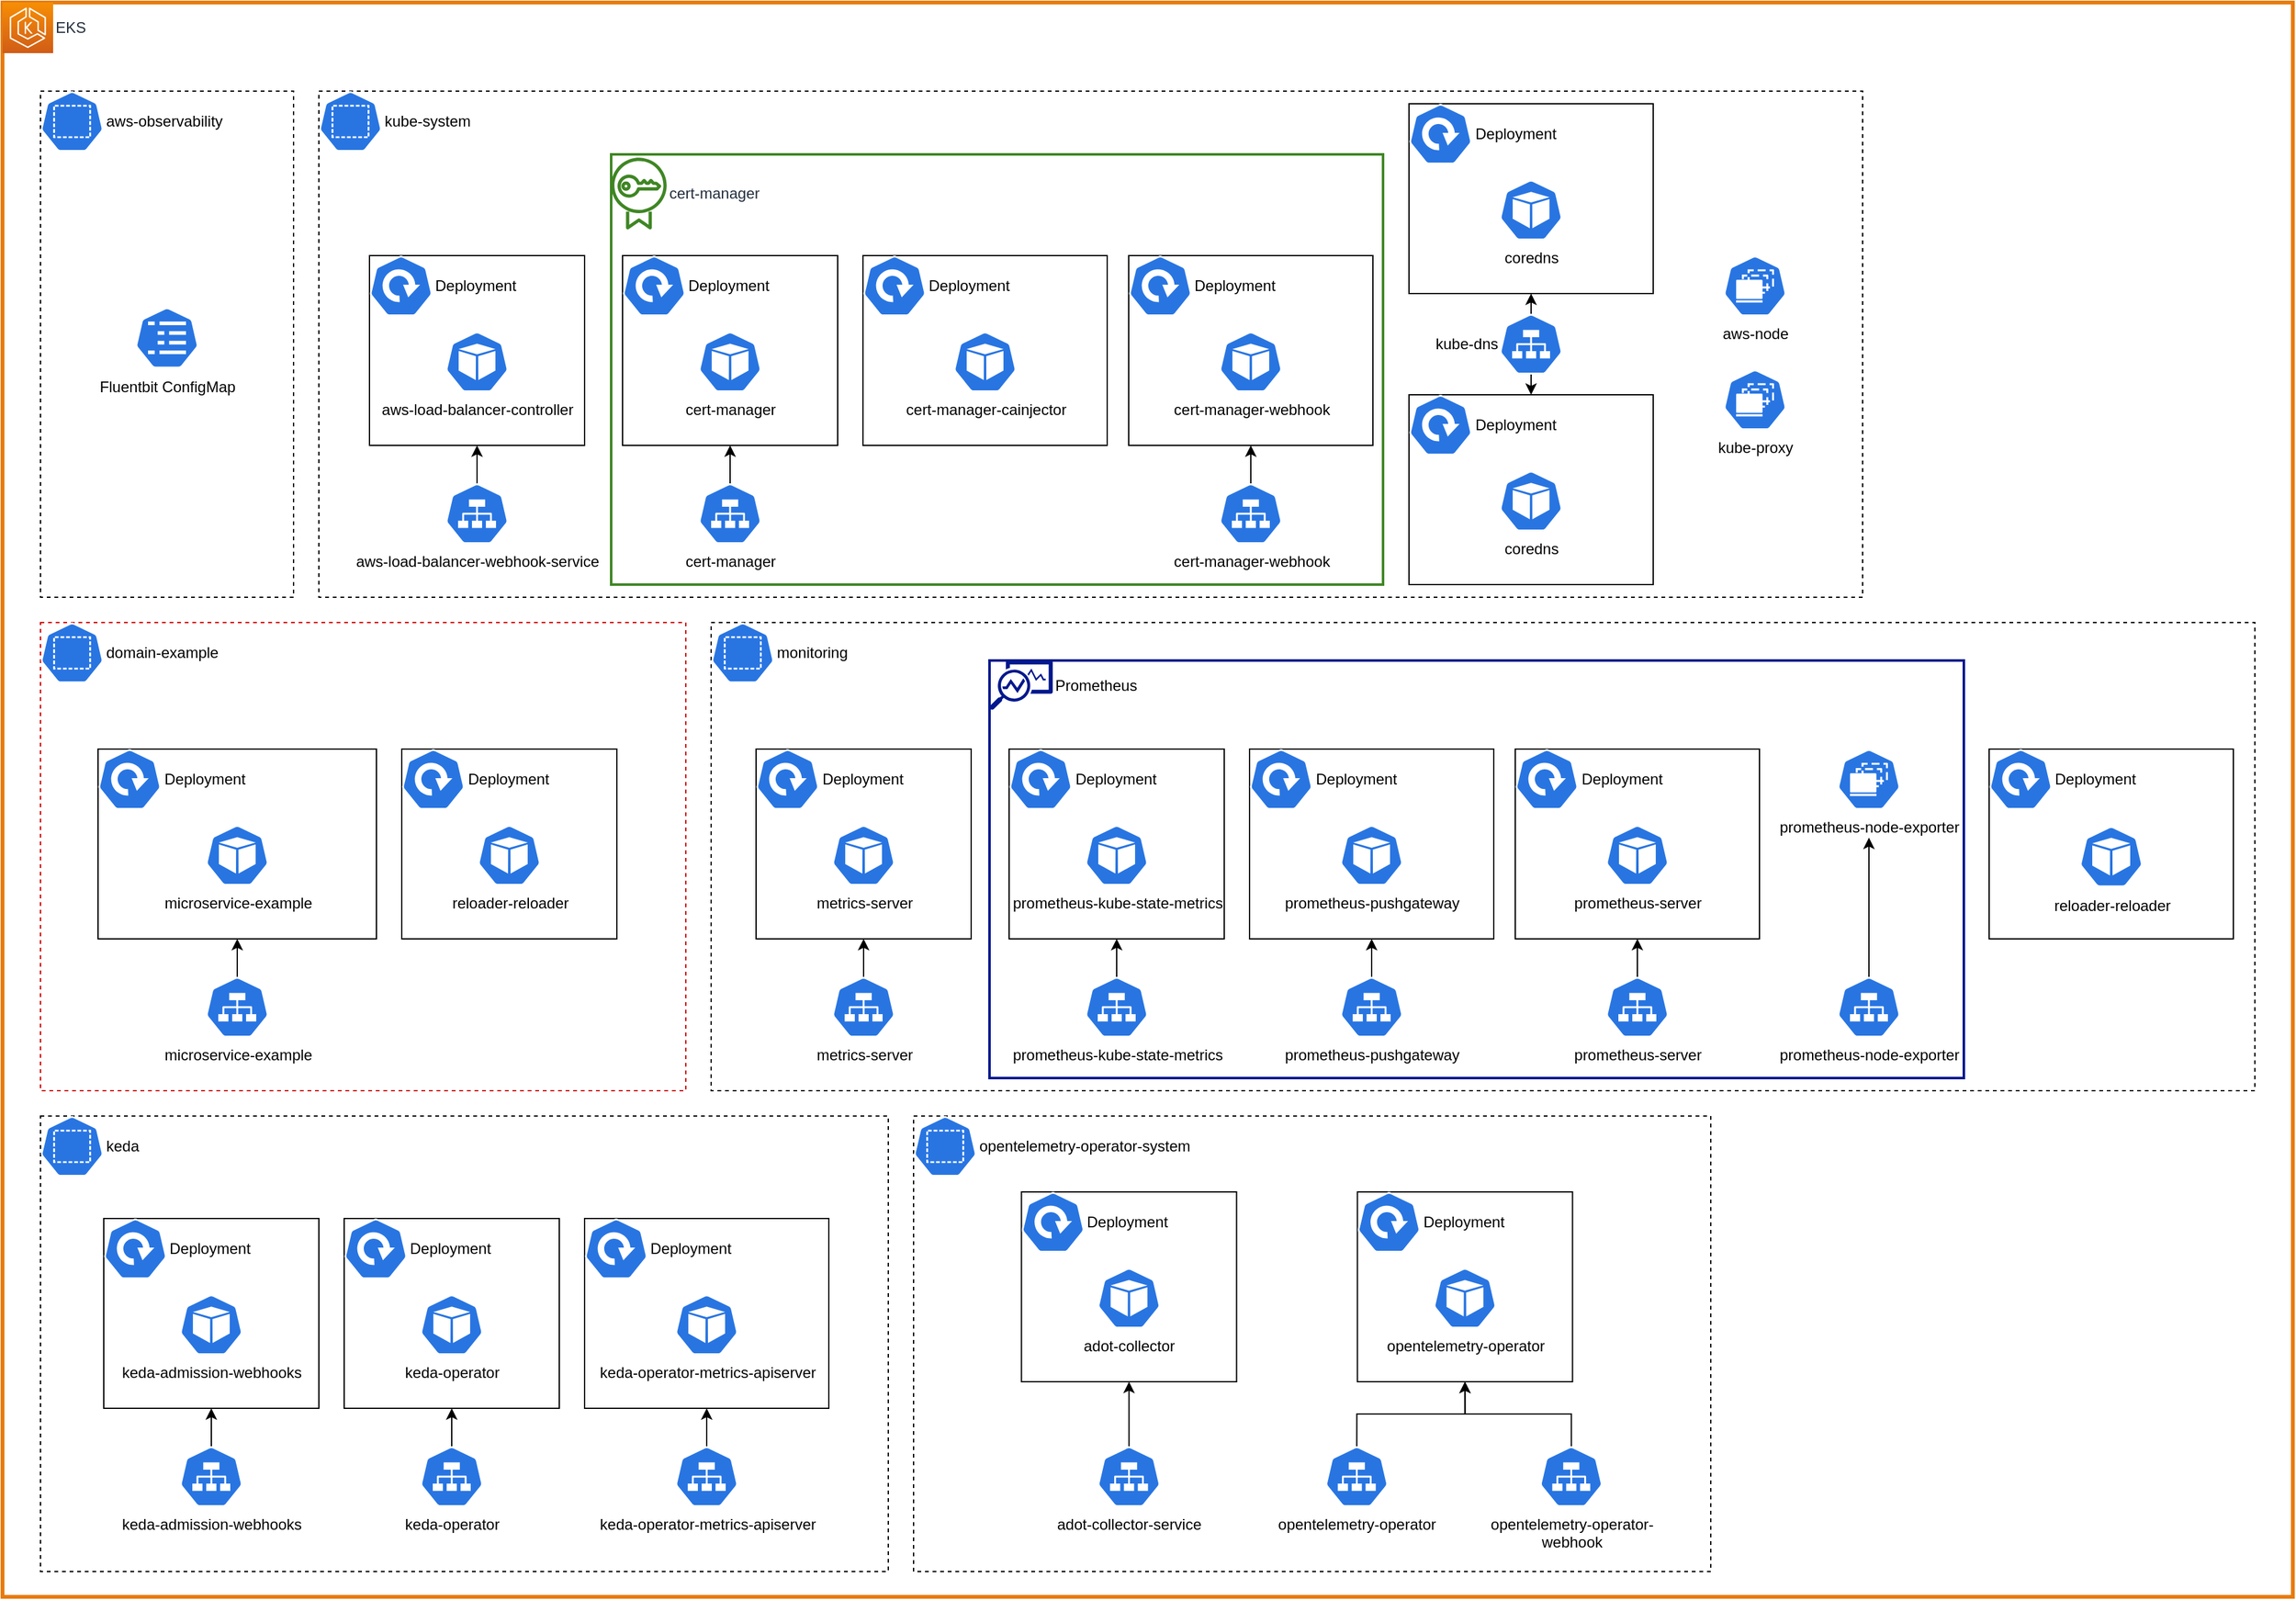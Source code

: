 <mxfile version="21.5.1" type="google">
  <diagram id="XGLcSZz51nXG_pDtGuH0" name="Pagina-1">
    <mxGraphModel dx="2074" dy="2285" grid="1" gridSize="10" guides="1" tooltips="1" connect="1" arrows="1" fold="1" page="1" pageScale="1" pageWidth="827" pageHeight="1169" math="0" shadow="0">
      <root>
        <mxCell id="0" />
        <mxCell id="1" parent="0" />
        <mxCell id="ZF2tq0bWUxnyKEy-Sbig-2" value="" style="rounded=0;whiteSpace=wrap;html=1;strokeColor=#e87b0b;strokeWidth=3;" parent="1" vertex="1">
          <mxGeometry x="80" y="-20" width="1810" height="1260" as="geometry" />
        </mxCell>
        <mxCell id="ZF2tq0bWUxnyKEy-Sbig-3" value="EKS" style="sketch=0;points=[[0,0,0],[0.25,0,0],[0.5,0,0],[0.75,0,0],[1,0,0],[0,1,0],[0.25,1,0],[0.5,1,0],[0.75,1,0],[1,1,0],[0,0.25,0],[0,0.5,0],[0,0.75,0],[1,0.25,0],[1,0.5,0],[1,0.75,0]];outlineConnect=0;fontColor=#232F3E;gradientColor=#F78E04;gradientDirection=north;fillColor=#D05C17;strokeColor=#ffffff;dashed=0;verticalLabelPosition=middle;verticalAlign=middle;align=left;html=1;fontSize=12;fontStyle=0;aspect=fixed;shape=mxgraph.aws4.resourceIcon;resIcon=mxgraph.aws4.eks;labelPosition=right;" parent="1" vertex="1">
          <mxGeometry x="80" y="-20" width="40" height="40" as="geometry" />
        </mxCell>
        <mxCell id="ZF2tq0bWUxnyKEy-Sbig-7" value="" style="rounded=0;whiteSpace=wrap;html=1;dashed=1;" parent="1" vertex="1">
          <mxGeometry x="110" y="50" width="200" height="400" as="geometry" />
        </mxCell>
        <mxCell id="ZF2tq0bWUxnyKEy-Sbig-6" value="aws-observability" style="sketch=0;html=1;dashed=0;whitespace=wrap;fillColor=#2875E2;strokeColor=#ffffff;points=[[0.005,0.63,0],[0.1,0.2,0],[0.9,0.2,0],[0.5,0,0],[0.995,0.63,0],[0.72,0.99,0],[0.5,1,0],[0.28,0.99,0]];verticalLabelPosition=middle;align=left;verticalAlign=middle;shape=mxgraph.kubernetes.icon;prIcon=ns;labelPosition=right;" parent="1" vertex="1">
          <mxGeometry x="110" y="50" width="50" height="48" as="geometry" />
        </mxCell>
        <mxCell id="ZF2tq0bWUxnyKEy-Sbig-8" value="Fluentbit ConfigMap" style="sketch=0;html=1;dashed=0;whitespace=wrap;fillColor=#2875E2;strokeColor=#ffffff;points=[[0.005,0.63,0],[0.1,0.2,0],[0.9,0.2,0],[0.5,0,0],[0.995,0.63,0],[0.72,0.99,0],[0.5,1,0],[0.28,0.99,0]];verticalLabelPosition=bottom;align=center;verticalAlign=top;shape=mxgraph.kubernetes.icon;prIcon=cm" parent="1" vertex="1">
          <mxGeometry x="185" y="220" width="50" height="50" as="geometry" />
        </mxCell>
        <mxCell id="ZF2tq0bWUxnyKEy-Sbig-9" value="" style="rounded=0;whiteSpace=wrap;html=1;dashed=1;strokeColor=#CC0000;" parent="1" vertex="1">
          <mxGeometry x="110" y="470" width="510" height="370" as="geometry" />
        </mxCell>
        <mxCell id="ZF2tq0bWUxnyKEy-Sbig-10" value="domain-example" style="sketch=0;html=1;dashed=0;whitespace=wrap;fillColor=#2875E2;strokeColor=#ffffff;points=[[0.005,0.63,0],[0.1,0.2,0],[0.9,0.2,0],[0.5,0,0],[0.995,0.63,0],[0.72,0.99,0],[0.5,1,0],[0.28,0.99,0]];verticalLabelPosition=middle;align=left;verticalAlign=middle;shape=mxgraph.kubernetes.icon;prIcon=ns;labelPosition=right;" parent="1" vertex="1">
          <mxGeometry x="110" y="470" width="50" height="48" as="geometry" />
        </mxCell>
        <mxCell id="ZF2tq0bWUxnyKEy-Sbig-12" value="" style="rounded=0;whiteSpace=wrap;html=1;" parent="1" vertex="1">
          <mxGeometry x="155.5" y="570" width="220" height="150" as="geometry" />
        </mxCell>
        <mxCell id="ZF2tq0bWUxnyKEy-Sbig-11" value="Deployment" style="sketch=0;html=1;dashed=0;whitespace=wrap;fillColor=#2875E2;strokeColor=#ffffff;points=[[0.005,0.63,0],[0.1,0.2,0],[0.9,0.2,0],[0.5,0,0],[0.995,0.63,0],[0.72,0.99,0],[0.5,1,0],[0.28,0.99,0]];verticalLabelPosition=middle;align=left;verticalAlign=middle;shape=mxgraph.kubernetes.icon;prIcon=deploy;labelPosition=right;" parent="1" vertex="1">
          <mxGeometry x="155.5" y="570" width="50" height="48" as="geometry" />
        </mxCell>
        <mxCell id="ZF2tq0bWUxnyKEy-Sbig-20" value="&lt;div style=&quot;text-align: left;&quot;&gt;&lt;span style=&quot;background-color: initial;&quot;&gt;microservice-example&lt;/span&gt;&lt;/div&gt;" style="sketch=0;html=1;dashed=0;whitespace=wrap;fillColor=#2875E2;strokeColor=#ffffff;points=[[0.005,0.63,0],[0.1,0.2,0],[0.9,0.2,0],[0.5,0,0],[0.995,0.63,0],[0.72,0.99,0],[0.5,1,0],[0.28,0.99,0]];verticalLabelPosition=bottom;align=center;verticalAlign=top;shape=mxgraph.kubernetes.icon;prIcon=pod" parent="1" vertex="1">
          <mxGeometry x="240.5" y="630" width="50" height="48" as="geometry" />
        </mxCell>
        <mxCell id="ZF2tq0bWUxnyKEy-Sbig-37" style="edgeStyle=orthogonalEdgeStyle;rounded=0;orthogonalLoop=1;jettySize=auto;html=1;exitX=0.5;exitY=0;exitDx=0;exitDy=0;exitPerimeter=0;entryX=0.5;entryY=1;entryDx=0;entryDy=0;" parent="1" source="ZF2tq0bWUxnyKEy-Sbig-36" target="ZF2tq0bWUxnyKEy-Sbig-12" edge="1">
          <mxGeometry relative="1" as="geometry" />
        </mxCell>
        <mxCell id="ZF2tq0bWUxnyKEy-Sbig-36" value="microservice-example" style="sketch=0;html=1;dashed=0;whitespace=wrap;fillColor=#2875E2;strokeColor=#ffffff;points=[[0.005,0.63,0],[0.1,0.2,0],[0.9,0.2,0],[0.5,0,0],[0.995,0.63,0],[0.72,0.99,0],[0.5,1,0],[0.28,0.99,0]];verticalLabelPosition=bottom;align=center;verticalAlign=top;shape=mxgraph.kubernetes.icon;prIcon=svc" parent="1" vertex="1">
          <mxGeometry x="240.5" y="750" width="50" height="48" as="geometry" />
        </mxCell>
        <mxCell id="ZF2tq0bWUxnyKEy-Sbig-39" style="edgeStyle=orthogonalEdgeStyle;rounded=0;orthogonalLoop=1;jettySize=auto;html=1;exitX=0.5;exitY=0;exitDx=0;exitDy=0;exitPerimeter=0;entryX=0.5;entryY=1;entryDx=0;entryDy=0;" parent="1" edge="1">
          <mxGeometry relative="1" as="geometry">
            <mxPoint x="630" y="660" as="targetPoint" />
          </mxGeometry>
        </mxCell>
        <mxCell id="ZF2tq0bWUxnyKEy-Sbig-66" value="" style="rounded=0;whiteSpace=wrap;html=1;" parent="1" vertex="1">
          <mxGeometry x="395.5" y="570" width="170" height="150" as="geometry" />
        </mxCell>
        <mxCell id="ZF2tq0bWUxnyKEy-Sbig-67" value="Deployment" style="sketch=0;html=1;dashed=0;whitespace=wrap;fillColor=#2875E2;strokeColor=#ffffff;points=[[0.005,0.63,0],[0.1,0.2,0],[0.9,0.2,0],[0.5,0,0],[0.995,0.63,0],[0.72,0.99,0],[0.5,1,0],[0.28,0.99,0]];verticalLabelPosition=middle;align=left;verticalAlign=middle;shape=mxgraph.kubernetes.icon;prIcon=deploy;labelPosition=right;" parent="1" vertex="1">
          <mxGeometry x="395.5" y="570" width="50" height="48" as="geometry" />
        </mxCell>
        <mxCell id="ZF2tq0bWUxnyKEy-Sbig-68" value="&lt;div style=&quot;text-align: left;&quot;&gt;&lt;span style=&quot;background-color: initial;&quot;&gt;reloader-reloader&lt;/span&gt;&lt;/div&gt;" style="sketch=0;html=1;dashed=0;whitespace=wrap;fillColor=#2875E2;strokeColor=#ffffff;points=[[0.005,0.63,0],[0.1,0.2,0],[0.9,0.2,0],[0.5,0,0],[0.995,0.63,0],[0.72,0.99,0],[0.5,1,0],[0.28,0.99,0]];verticalLabelPosition=bottom;align=center;verticalAlign=top;shape=mxgraph.kubernetes.icon;prIcon=pod" parent="1" vertex="1">
          <mxGeometry x="455.5" y="630" width="50" height="48" as="geometry" />
        </mxCell>
        <mxCell id="ZF2tq0bWUxnyKEy-Sbig-72" value="" style="rounded=0;whiteSpace=wrap;html=1;dashed=1;" parent="1" vertex="1">
          <mxGeometry x="110" y="860" width="670" height="360" as="geometry" />
        </mxCell>
        <mxCell id="ZF2tq0bWUxnyKEy-Sbig-74" value="" style="rounded=0;whiteSpace=wrap;html=1;" parent="1" vertex="1">
          <mxGeometry x="160" y="941" width="170" height="150" as="geometry" />
        </mxCell>
        <mxCell id="ZF2tq0bWUxnyKEy-Sbig-75" value="&lt;div style=&quot;text-align: left;&quot;&gt;&lt;span style=&quot;background-color: initial;&quot;&gt;keda-admission-webhooks&lt;/span&gt;&lt;/div&gt;" style="sketch=0;html=1;dashed=0;whitespace=wrap;fillColor=#2875E2;strokeColor=#ffffff;points=[[0.005,0.63,0],[0.1,0.2,0],[0.9,0.2,0],[0.5,0,0],[0.995,0.63,0],[0.72,0.99,0],[0.5,1,0],[0.28,0.99,0]];verticalLabelPosition=bottom;align=center;verticalAlign=top;shape=mxgraph.kubernetes.icon;prIcon=pod" parent="1" vertex="1">
          <mxGeometry x="220" y="1001" width="50" height="48" as="geometry" />
        </mxCell>
        <mxCell id="ZF2tq0bWUxnyKEy-Sbig-87" style="edgeStyle=orthogonalEdgeStyle;rounded=0;orthogonalLoop=1;jettySize=auto;html=1;exitX=0.5;exitY=0;exitDx=0;exitDy=0;exitPerimeter=0;entryX=0.5;entryY=1;entryDx=0;entryDy=0;" parent="1" source="ZF2tq0bWUxnyKEy-Sbig-76" target="ZF2tq0bWUxnyKEy-Sbig-74" edge="1">
          <mxGeometry relative="1" as="geometry" />
        </mxCell>
        <mxCell id="ZF2tq0bWUxnyKEy-Sbig-76" value="keda-admission-webhooks" style="sketch=0;html=1;dashed=0;whitespace=wrap;fillColor=#2875E2;strokeColor=#ffffff;points=[[0.005,0.63,0],[0.1,0.2,0],[0.9,0.2,0],[0.5,0,0],[0.995,0.63,0],[0.72,0.99,0],[0.5,1,0],[0.28,0.99,0]];verticalLabelPosition=bottom;align=center;verticalAlign=top;shape=mxgraph.kubernetes.icon;prIcon=svc" parent="1" vertex="1">
          <mxGeometry x="220" y="1121" width="50" height="48" as="geometry" />
        </mxCell>
        <mxCell id="ZF2tq0bWUxnyKEy-Sbig-77" value="" style="rounded=0;whiteSpace=wrap;html=1;" parent="1" vertex="1">
          <mxGeometry x="350" y="941" width="170" height="150" as="geometry" />
        </mxCell>
        <mxCell id="ZF2tq0bWUxnyKEy-Sbig-78" value="Deployment" style="sketch=0;html=1;dashed=0;whitespace=wrap;fillColor=#2875E2;strokeColor=#ffffff;points=[[0.005,0.63,0],[0.1,0.2,0],[0.9,0.2,0],[0.5,0,0],[0.995,0.63,0],[0.72,0.99,0],[0.5,1,0],[0.28,0.99,0]];verticalLabelPosition=middle;align=left;verticalAlign=middle;shape=mxgraph.kubernetes.icon;prIcon=deploy;labelPosition=right;" parent="1" vertex="1">
          <mxGeometry x="350" y="941" width="50" height="48" as="geometry" />
        </mxCell>
        <mxCell id="ZF2tq0bWUxnyKEy-Sbig-79" value="&lt;div style=&quot;text-align: left;&quot;&gt;&lt;span style=&quot;background-color: initial;&quot;&gt;keda-operator&lt;/span&gt;&lt;/div&gt;" style="sketch=0;html=1;dashed=0;whitespace=wrap;fillColor=#2875E2;strokeColor=#ffffff;points=[[0.005,0.63,0],[0.1,0.2,0],[0.9,0.2,0],[0.5,0,0],[0.995,0.63,0],[0.72,0.99,0],[0.5,1,0],[0.28,0.99,0]];verticalLabelPosition=bottom;align=center;verticalAlign=top;shape=mxgraph.kubernetes.icon;prIcon=pod" parent="1" vertex="1">
          <mxGeometry x="410" y="1001" width="50" height="48" as="geometry" />
        </mxCell>
        <mxCell id="ZF2tq0bWUxnyKEy-Sbig-88" style="edgeStyle=orthogonalEdgeStyle;rounded=0;orthogonalLoop=1;jettySize=auto;html=1;exitX=0.5;exitY=0;exitDx=0;exitDy=0;exitPerimeter=0;entryX=0.5;entryY=1;entryDx=0;entryDy=0;" parent="1" source="ZF2tq0bWUxnyKEy-Sbig-80" target="ZF2tq0bWUxnyKEy-Sbig-77" edge="1">
          <mxGeometry relative="1" as="geometry" />
        </mxCell>
        <mxCell id="ZF2tq0bWUxnyKEy-Sbig-80" value="keda-operator" style="sketch=0;html=1;dashed=0;whitespace=wrap;fillColor=#2875E2;strokeColor=#ffffff;points=[[0.005,0.63,0],[0.1,0.2,0],[0.9,0.2,0],[0.5,0,0],[0.995,0.63,0],[0.72,0.99,0],[0.5,1,0],[0.28,0.99,0]];verticalLabelPosition=bottom;align=center;verticalAlign=top;shape=mxgraph.kubernetes.icon;prIcon=svc" parent="1" vertex="1">
          <mxGeometry x="410" y="1121" width="50" height="48" as="geometry" />
        </mxCell>
        <mxCell id="ZF2tq0bWUxnyKEy-Sbig-81" value="keda" style="sketch=0;html=1;dashed=0;whitespace=wrap;fillColor=#2875E2;strokeColor=#ffffff;points=[[0.005,0.63,0],[0.1,0.2,0],[0.9,0.2,0],[0.5,0,0],[0.995,0.63,0],[0.72,0.99,0],[0.5,1,0],[0.28,0.99,0]];verticalLabelPosition=middle;align=left;verticalAlign=middle;shape=mxgraph.kubernetes.icon;prIcon=ns;labelPosition=right;" parent="1" vertex="1">
          <mxGeometry x="110" y="860" width="50" height="48" as="geometry" />
        </mxCell>
        <mxCell id="ZF2tq0bWUxnyKEy-Sbig-82" value="Deployment" style="sketch=0;html=1;dashed=0;whitespace=wrap;fillColor=#2875E2;strokeColor=#ffffff;points=[[0.005,0.63,0],[0.1,0.2,0],[0.9,0.2,0],[0.5,0,0],[0.995,0.63,0],[0.72,0.99,0],[0.5,1,0],[0.28,0.99,0]];verticalLabelPosition=middle;align=left;verticalAlign=middle;shape=mxgraph.kubernetes.icon;prIcon=deploy;labelPosition=right;" parent="1" vertex="1">
          <mxGeometry x="160" y="941" width="50" height="48" as="geometry" />
        </mxCell>
        <mxCell id="ZF2tq0bWUxnyKEy-Sbig-84" value="" style="rounded=0;whiteSpace=wrap;html=1;" parent="1" vertex="1">
          <mxGeometry x="540" y="941" width="193" height="150" as="geometry" />
        </mxCell>
        <mxCell id="ZF2tq0bWUxnyKEy-Sbig-83" value="Deployment" style="sketch=0;html=1;dashed=0;whitespace=wrap;fillColor=#2875E2;strokeColor=#ffffff;points=[[0.005,0.63,0],[0.1,0.2,0],[0.9,0.2,0],[0.5,0,0],[0.995,0.63,0],[0.72,0.99,0],[0.5,1,0],[0.28,0.99,0]];verticalLabelPosition=middle;align=left;verticalAlign=middle;shape=mxgraph.kubernetes.icon;prIcon=deploy;labelPosition=right;" parent="1" vertex="1">
          <mxGeometry x="540" y="941" width="50" height="48" as="geometry" />
        </mxCell>
        <mxCell id="ZF2tq0bWUxnyKEy-Sbig-85" value="&lt;div style=&quot;text-align: left;&quot;&gt;&lt;span style=&quot;background-color: initial;&quot;&gt;keda-operator-metrics-apiserver&lt;/span&gt;&lt;/div&gt;" style="sketch=0;html=1;dashed=0;whitespace=wrap;fillColor=#2875E2;strokeColor=#ffffff;points=[[0.005,0.63,0],[0.1,0.2,0],[0.9,0.2,0],[0.5,0,0],[0.995,0.63,0],[0.72,0.99,0],[0.5,1,0],[0.28,0.99,0]];verticalLabelPosition=bottom;align=center;verticalAlign=top;shape=mxgraph.kubernetes.icon;prIcon=pod" parent="1" vertex="1">
          <mxGeometry x="611.5" y="1001" width="50" height="48" as="geometry" />
        </mxCell>
        <mxCell id="ZF2tq0bWUxnyKEy-Sbig-89" style="edgeStyle=orthogonalEdgeStyle;rounded=0;orthogonalLoop=1;jettySize=auto;html=1;exitX=0.5;exitY=0;exitDx=0;exitDy=0;exitPerimeter=0;entryX=0.5;entryY=1;entryDx=0;entryDy=0;" parent="1" source="ZF2tq0bWUxnyKEy-Sbig-86" target="ZF2tq0bWUxnyKEy-Sbig-84" edge="1">
          <mxGeometry relative="1" as="geometry" />
        </mxCell>
        <mxCell id="ZF2tq0bWUxnyKEy-Sbig-86" value="keda-operator-metrics-apiserver" style="sketch=0;html=1;dashed=0;whitespace=wrap;fillColor=#2875E2;strokeColor=#ffffff;points=[[0.005,0.63,0],[0.1,0.2,0],[0.9,0.2,0],[0.5,0,0],[0.995,0.63,0],[0.72,0.99,0],[0.5,1,0],[0.28,0.99,0]];verticalLabelPosition=bottom;align=center;verticalAlign=top;shape=mxgraph.kubernetes.icon;prIcon=svc" parent="1" vertex="1">
          <mxGeometry x="611.5" y="1121" width="50" height="48" as="geometry" />
        </mxCell>
        <mxCell id="ZF2tq0bWUxnyKEy-Sbig-99" value="" style="rounded=0;whiteSpace=wrap;html=1;dashed=1;" parent="1" vertex="1">
          <mxGeometry x="330" y="50" width="1220" height="400" as="geometry" />
        </mxCell>
        <mxCell id="ZF2tq0bWUxnyKEy-Sbig-100" value="" style="rounded=0;whiteSpace=wrap;html=1;" parent="1" vertex="1">
          <mxGeometry x="370" y="180" width="170" height="150" as="geometry" />
        </mxCell>
        <mxCell id="ZF2tq0bWUxnyKEy-Sbig-101" value="&lt;div style=&quot;text-align: left;&quot;&gt;aws-load-balancer-controller&lt;br&gt;&lt;/div&gt;" style="sketch=0;html=1;dashed=0;whitespace=wrap;fillColor=#2875E2;strokeColor=#ffffff;points=[[0.005,0.63,0],[0.1,0.2,0],[0.9,0.2,0],[0.5,0,0],[0.995,0.63,0],[0.72,0.99,0],[0.5,1,0],[0.28,0.99,0]];verticalLabelPosition=bottom;align=center;verticalAlign=top;shape=mxgraph.kubernetes.icon;prIcon=pod" parent="1" vertex="1">
          <mxGeometry x="430" y="240" width="50" height="48" as="geometry" />
        </mxCell>
        <mxCell id="ZF2tq0bWUxnyKEy-Sbig-123" style="edgeStyle=orthogonalEdgeStyle;rounded=0;orthogonalLoop=1;jettySize=auto;html=1;exitX=0.5;exitY=0;exitDx=0;exitDy=0;exitPerimeter=0;entryX=0.5;entryY=1;entryDx=0;entryDy=0;" parent="1" source="ZF2tq0bWUxnyKEy-Sbig-102" target="ZF2tq0bWUxnyKEy-Sbig-100" edge="1">
          <mxGeometry relative="1" as="geometry" />
        </mxCell>
        <mxCell id="ZF2tq0bWUxnyKEy-Sbig-154" value="" style="rounded=0;whiteSpace=wrap;html=1;strokeColor=#3f8624;strokeWidth=2;" parent="1" vertex="1">
          <mxGeometry x="561" y="100" width="610" height="340" as="geometry" />
        </mxCell>
        <mxCell id="ZF2tq0bWUxnyKEy-Sbig-102" value="aws-load-balancer-webhook-service" style="sketch=0;html=1;dashed=0;whitespace=wrap;fillColor=#2875E2;strokeColor=#ffffff;points=[[0.005,0.63,0],[0.1,0.2,0],[0.9,0.2,0],[0.5,0,0],[0.995,0.63,0],[0.72,0.99,0],[0.5,1,0],[0.28,0.99,0]];verticalLabelPosition=bottom;align=center;verticalAlign=top;shape=mxgraph.kubernetes.icon;prIcon=svc" parent="1" vertex="1">
          <mxGeometry x="430" y="360" width="50" height="48" as="geometry" />
        </mxCell>
        <mxCell id="ZF2tq0bWUxnyKEy-Sbig-103" value="" style="rounded=0;whiteSpace=wrap;html=1;" parent="1" vertex="1">
          <mxGeometry x="570" y="180" width="170" height="150" as="geometry" />
        </mxCell>
        <mxCell id="ZF2tq0bWUxnyKEy-Sbig-104" value="Deployment" style="sketch=0;html=1;dashed=0;whitespace=wrap;fillColor=#2875E2;strokeColor=#ffffff;points=[[0.005,0.63,0],[0.1,0.2,0],[0.9,0.2,0],[0.5,0,0],[0.995,0.63,0],[0.72,0.99,0],[0.5,1,0],[0.28,0.99,0]];verticalLabelPosition=middle;align=left;verticalAlign=middle;shape=mxgraph.kubernetes.icon;prIcon=deploy;labelPosition=right;" parent="1" vertex="1">
          <mxGeometry x="570" y="180" width="50" height="48" as="geometry" />
        </mxCell>
        <mxCell id="ZF2tq0bWUxnyKEy-Sbig-105" value="&lt;div style=&quot;text-align: left;&quot;&gt;cert-manager&lt;br&gt;&lt;/div&gt;" style="sketch=0;html=1;dashed=0;whitespace=wrap;fillColor=#2875E2;strokeColor=#ffffff;points=[[0.005,0.63,0],[0.1,0.2,0],[0.9,0.2,0],[0.5,0,0],[0.995,0.63,0],[0.72,0.99,0],[0.5,1,0],[0.28,0.99,0]];verticalLabelPosition=bottom;align=center;verticalAlign=top;shape=mxgraph.kubernetes.icon;prIcon=pod" parent="1" vertex="1">
          <mxGeometry x="630" y="240" width="50" height="48" as="geometry" />
        </mxCell>
        <mxCell id="ZF2tq0bWUxnyKEy-Sbig-124" style="edgeStyle=orthogonalEdgeStyle;rounded=0;orthogonalLoop=1;jettySize=auto;html=1;exitX=0.5;exitY=0;exitDx=0;exitDy=0;exitPerimeter=0;entryX=0.5;entryY=1;entryDx=0;entryDy=0;" parent="1" source="ZF2tq0bWUxnyKEy-Sbig-106" target="ZF2tq0bWUxnyKEy-Sbig-103" edge="1">
          <mxGeometry relative="1" as="geometry" />
        </mxCell>
        <mxCell id="ZF2tq0bWUxnyKEy-Sbig-106" value="cert-manager" style="sketch=0;html=1;dashed=0;whitespace=wrap;fillColor=#2875E2;strokeColor=#ffffff;points=[[0.005,0.63,0],[0.1,0.2,0],[0.9,0.2,0],[0.5,0,0],[0.995,0.63,0],[0.72,0.99,0],[0.5,1,0],[0.28,0.99,0]];verticalLabelPosition=bottom;align=center;verticalAlign=top;shape=mxgraph.kubernetes.icon;prIcon=svc" parent="1" vertex="1">
          <mxGeometry x="630" y="360" width="50" height="48" as="geometry" />
        </mxCell>
        <mxCell id="ZF2tq0bWUxnyKEy-Sbig-107" value="kube-system" style="sketch=0;html=1;dashed=0;whitespace=wrap;fillColor=#2875E2;strokeColor=#ffffff;points=[[0.005,0.63,0],[0.1,0.2,0],[0.9,0.2,0],[0.5,0,0],[0.995,0.63,0],[0.72,0.99,0],[0.5,1,0],[0.28,0.99,0]];verticalLabelPosition=middle;align=left;verticalAlign=middle;shape=mxgraph.kubernetes.icon;prIcon=ns;labelPosition=right;" parent="1" vertex="1">
          <mxGeometry x="330" y="50" width="50" height="48" as="geometry" />
        </mxCell>
        <mxCell id="ZF2tq0bWUxnyKEy-Sbig-108" value="Deployment" style="sketch=0;html=1;dashed=0;whitespace=wrap;fillColor=#2875E2;strokeColor=#ffffff;points=[[0.005,0.63,0],[0.1,0.2,0],[0.9,0.2,0],[0.5,0,0],[0.995,0.63,0],[0.72,0.99,0],[0.5,1,0],[0.28,0.99,0]];verticalLabelPosition=middle;align=left;verticalAlign=middle;shape=mxgraph.kubernetes.icon;prIcon=deploy;labelPosition=right;" parent="1" vertex="1">
          <mxGeometry x="370" y="180" width="50" height="48" as="geometry" />
        </mxCell>
        <mxCell id="ZF2tq0bWUxnyKEy-Sbig-109" value="" style="rounded=0;whiteSpace=wrap;html=1;" parent="1" vertex="1">
          <mxGeometry x="760" y="180" width="193" height="150" as="geometry" />
        </mxCell>
        <mxCell id="ZF2tq0bWUxnyKEy-Sbig-110" value="Deployment" style="sketch=0;html=1;dashed=0;whitespace=wrap;fillColor=#2875E2;strokeColor=#ffffff;points=[[0.005,0.63,0],[0.1,0.2,0],[0.9,0.2,0],[0.5,0,0],[0.995,0.63,0],[0.72,0.99,0],[0.5,1,0],[0.28,0.99,0]];verticalLabelPosition=middle;align=left;verticalAlign=middle;shape=mxgraph.kubernetes.icon;prIcon=deploy;labelPosition=right;" parent="1" vertex="1">
          <mxGeometry x="760" y="180" width="50" height="48" as="geometry" />
        </mxCell>
        <mxCell id="ZF2tq0bWUxnyKEy-Sbig-111" value="&lt;div style=&quot;text-align: left;&quot;&gt;cert-manager-cainjector&lt;br&gt;&lt;/div&gt;" style="sketch=0;html=1;dashed=0;whitespace=wrap;fillColor=#2875E2;strokeColor=#ffffff;points=[[0.005,0.63,0],[0.1,0.2,0],[0.9,0.2,0],[0.5,0,0],[0.995,0.63,0],[0.72,0.99,0],[0.5,1,0],[0.28,0.99,0]];verticalLabelPosition=bottom;align=center;verticalAlign=top;shape=mxgraph.kubernetes.icon;prIcon=pod" parent="1" vertex="1">
          <mxGeometry x="831.5" y="240" width="50" height="48" as="geometry" />
        </mxCell>
        <mxCell id="ZF2tq0bWUxnyKEy-Sbig-114" value="" style="rounded=0;whiteSpace=wrap;html=1;" parent="1" vertex="1">
          <mxGeometry x="970" y="180" width="193" height="150" as="geometry" />
        </mxCell>
        <mxCell id="ZF2tq0bWUxnyKEy-Sbig-115" value="Deployment" style="sketch=0;html=1;dashed=0;whitespace=wrap;fillColor=#2875E2;strokeColor=#ffffff;points=[[0.005,0.63,0],[0.1,0.2,0],[0.9,0.2,0],[0.5,0,0],[0.995,0.63,0],[0.72,0.99,0],[0.5,1,0],[0.28,0.99,0]];verticalLabelPosition=middle;align=left;verticalAlign=middle;shape=mxgraph.kubernetes.icon;prIcon=deploy;labelPosition=right;" parent="1" vertex="1">
          <mxGeometry x="970" y="180" width="50" height="48" as="geometry" />
        </mxCell>
        <mxCell id="ZF2tq0bWUxnyKEy-Sbig-116" value="&lt;div style=&quot;text-align: left;&quot;&gt;cert-manager-webhook&lt;br&gt;&lt;/div&gt;" style="sketch=0;html=1;dashed=0;whitespace=wrap;fillColor=#2875E2;strokeColor=#ffffff;points=[[0.005,0.63,0],[0.1,0.2,0],[0.9,0.2,0],[0.5,0,0],[0.995,0.63,0],[0.72,0.99,0],[0.5,1,0],[0.28,0.99,0]];verticalLabelPosition=bottom;align=center;verticalAlign=top;shape=mxgraph.kubernetes.icon;prIcon=pod" parent="1" vertex="1">
          <mxGeometry x="1041.5" y="240" width="50" height="48" as="geometry" />
        </mxCell>
        <mxCell id="ZF2tq0bWUxnyKEy-Sbig-126" style="edgeStyle=orthogonalEdgeStyle;rounded=0;orthogonalLoop=1;jettySize=auto;html=1;exitX=0.5;exitY=0;exitDx=0;exitDy=0;exitPerimeter=0;entryX=0.5;entryY=1;entryDx=0;entryDy=0;" parent="1" source="ZF2tq0bWUxnyKEy-Sbig-117" target="ZF2tq0bWUxnyKEy-Sbig-114" edge="1">
          <mxGeometry relative="1" as="geometry" />
        </mxCell>
        <mxCell id="ZF2tq0bWUxnyKEy-Sbig-117" value="cert-manager-webhook" style="sketch=0;html=1;dashed=0;whitespace=wrap;fillColor=#2875E2;strokeColor=#ffffff;points=[[0.005,0.63,0],[0.1,0.2,0],[0.9,0.2,0],[0.5,0,0],[0.995,0.63,0],[0.72,0.99,0],[0.5,1,0],[0.28,0.99,0]];verticalLabelPosition=bottom;align=center;verticalAlign=top;shape=mxgraph.kubernetes.icon;prIcon=svc" parent="1" vertex="1">
          <mxGeometry x="1041.5" y="360" width="50" height="48" as="geometry" />
        </mxCell>
        <mxCell id="ZF2tq0bWUxnyKEy-Sbig-118" value="" style="rounded=0;whiteSpace=wrap;html=1;" parent="1" vertex="1">
          <mxGeometry x="1191.5" y="60" width="193" height="150" as="geometry" />
        </mxCell>
        <mxCell id="ZF2tq0bWUxnyKEy-Sbig-119" value="Deployment" style="sketch=0;html=1;dashed=0;whitespace=wrap;fillColor=#2875E2;strokeColor=#ffffff;points=[[0.005,0.63,0],[0.1,0.2,0],[0.9,0.2,0],[0.5,0,0],[0.995,0.63,0],[0.72,0.99,0],[0.5,1,0],[0.28,0.99,0]];verticalLabelPosition=middle;align=left;verticalAlign=middle;shape=mxgraph.kubernetes.icon;prIcon=deploy;labelPosition=right;" parent="1" vertex="1">
          <mxGeometry x="1191.5" y="60" width="50" height="48" as="geometry" />
        </mxCell>
        <mxCell id="ZF2tq0bWUxnyKEy-Sbig-120" value="&lt;div style=&quot;text-align: left;&quot;&gt;coredns&lt;br&gt;&lt;/div&gt;" style="sketch=0;html=1;dashed=0;whitespace=wrap;fillColor=#2875E2;strokeColor=#ffffff;points=[[0.005,0.63,0],[0.1,0.2,0],[0.9,0.2,0],[0.5,0,0],[0.995,0.63,0],[0.72,0.99,0],[0.5,1,0],[0.28,0.99,0]];verticalLabelPosition=bottom;align=center;verticalAlign=top;shape=mxgraph.kubernetes.icon;prIcon=pod" parent="1" vertex="1">
          <mxGeometry x="1263" y="120" width="50" height="48" as="geometry" />
        </mxCell>
        <mxCell id="ZF2tq0bWUxnyKEy-Sbig-127" style="edgeStyle=orthogonalEdgeStyle;rounded=0;orthogonalLoop=1;jettySize=auto;html=1;exitX=0.5;exitY=0;exitDx=0;exitDy=0;exitPerimeter=0;entryX=0.5;entryY=1;entryDx=0;entryDy=0;" parent="1" source="ZF2tq0bWUxnyKEy-Sbig-121" target="ZF2tq0bWUxnyKEy-Sbig-118" edge="1">
          <mxGeometry relative="1" as="geometry" />
        </mxCell>
        <mxCell id="fnUT_PBsHxzrCRMjwEjQ-14" style="edgeStyle=orthogonalEdgeStyle;rounded=0;orthogonalLoop=1;jettySize=auto;html=1;exitX=0.5;exitY=1;exitDx=0;exitDy=0;exitPerimeter=0;entryX=0.5;entryY=0;entryDx=0;entryDy=0;" parent="1" source="ZF2tq0bWUxnyKEy-Sbig-121" target="fnUT_PBsHxzrCRMjwEjQ-11" edge="1">
          <mxGeometry relative="1" as="geometry" />
        </mxCell>
        <mxCell id="ZF2tq0bWUxnyKEy-Sbig-121" value="kube-dns" style="sketch=0;html=1;dashed=0;whitespace=wrap;fillColor=#2875E2;strokeColor=#ffffff;points=[[0.005,0.63,0],[0.1,0.2,0],[0.9,0.2,0],[0.5,0,0],[0.995,0.63,0],[0.72,0.99,0],[0.5,1,0],[0.28,0.99,0]];verticalLabelPosition=middle;align=right;verticalAlign=middle;shape=mxgraph.kubernetes.icon;prIcon=svc;labelPosition=left;" parent="1" vertex="1">
          <mxGeometry x="1263" y="226" width="50" height="48" as="geometry" />
        </mxCell>
        <mxCell id="ZF2tq0bWUxnyKEy-Sbig-129" value="aws-node" style="sketch=0;html=1;dashed=0;whitespace=wrap;fillColor=#2875E2;strokeColor=#ffffff;points=[[0.005,0.63,0],[0.1,0.2,0],[0.9,0.2,0],[0.5,0,0],[0.995,0.63,0],[0.72,0.99,0],[0.5,1,0],[0.28,0.99,0]];verticalLabelPosition=bottom;align=center;verticalAlign=top;shape=mxgraph.kubernetes.icon;prIcon=ds;labelPosition=center;" parent="1" vertex="1">
          <mxGeometry x="1440" y="180" width="50" height="48" as="geometry" />
        </mxCell>
        <mxCell id="ZF2tq0bWUxnyKEy-Sbig-130" value="kube-proxy" style="sketch=0;html=1;dashed=0;whitespace=wrap;fillColor=#2875E2;strokeColor=#ffffff;points=[[0.005,0.63,0],[0.1,0.2,0],[0.9,0.2,0],[0.5,0,0],[0.995,0.63,0],[0.72,0.99,0],[0.5,1,0],[0.28,0.99,0]];verticalLabelPosition=bottom;align=center;verticalAlign=top;shape=mxgraph.kubernetes.icon;prIcon=ds" parent="1" vertex="1">
          <mxGeometry x="1440" y="270" width="50" height="48" as="geometry" />
        </mxCell>
        <mxCell id="ZF2tq0bWUxnyKEy-Sbig-131" value="" style="rounded=0;whiteSpace=wrap;html=1;dashed=1;" parent="1" vertex="1">
          <mxGeometry x="640" y="470" width="1220" height="370" as="geometry" />
        </mxCell>
        <mxCell id="ZF2tq0bWUxnyKEy-Sbig-132" value="" style="rounded=0;whiteSpace=wrap;html=1;" parent="1" vertex="1">
          <mxGeometry x="675.5" y="570" width="170" height="150" as="geometry" />
        </mxCell>
        <mxCell id="ZF2tq0bWUxnyKEy-Sbig-133" value="&lt;div style=&quot;text-align: left;&quot;&gt;metrics-server&lt;br&gt;&lt;/div&gt;" style="sketch=0;html=1;dashed=0;whitespace=wrap;fillColor=#2875E2;strokeColor=#ffffff;points=[[0.005,0.63,0],[0.1,0.2,0],[0.9,0.2,0],[0.5,0,0],[0.995,0.63,0],[0.72,0.99,0],[0.5,1,0],[0.28,0.99,0]];verticalLabelPosition=bottom;align=center;verticalAlign=top;shape=mxgraph.kubernetes.icon;prIcon=pod" parent="1" vertex="1">
          <mxGeometry x="735.5" y="630" width="50" height="48" as="geometry" />
        </mxCell>
        <mxCell id="ZF2tq0bWUxnyKEy-Sbig-156" style="edgeStyle=orthogonalEdgeStyle;rounded=0;orthogonalLoop=1;jettySize=auto;html=1;exitX=0.5;exitY=0;exitDx=0;exitDy=0;exitPerimeter=0;entryX=0.5;entryY=1;entryDx=0;entryDy=0;" parent="1" source="ZF2tq0bWUxnyKEy-Sbig-134" target="ZF2tq0bWUxnyKEy-Sbig-132" edge="1">
          <mxGeometry relative="1" as="geometry" />
        </mxCell>
        <mxCell id="fnUT_PBsHxzrCRMjwEjQ-3" value="" style="rounded=0;whiteSpace=wrap;html=1;strokeWidth=2;strokeColor=#00188d;" parent="1" vertex="1">
          <mxGeometry x="860" y="500" width="770" height="330" as="geometry" />
        </mxCell>
        <mxCell id="ZF2tq0bWUxnyKEy-Sbig-134" value="metrics-server" style="sketch=0;html=1;dashed=0;whitespace=wrap;fillColor=#2875E2;strokeColor=#ffffff;points=[[0.005,0.63,0],[0.1,0.2,0],[0.9,0.2,0],[0.5,0,0],[0.995,0.63,0],[0.72,0.99,0],[0.5,1,0],[0.28,0.99,0]];verticalLabelPosition=bottom;align=center;verticalAlign=top;shape=mxgraph.kubernetes.icon;prIcon=svc" parent="1" vertex="1">
          <mxGeometry x="735.5" y="750" width="50" height="48" as="geometry" />
        </mxCell>
        <mxCell id="ZF2tq0bWUxnyKEy-Sbig-135" value="" style="rounded=0;whiteSpace=wrap;html=1;" parent="1" vertex="1">
          <mxGeometry x="875.5" y="570" width="170" height="150" as="geometry" />
        </mxCell>
        <mxCell id="ZF2tq0bWUxnyKEy-Sbig-136" value="Deployment" style="sketch=0;html=1;dashed=0;whitespace=wrap;fillColor=#2875E2;strokeColor=#ffffff;points=[[0.005,0.63,0],[0.1,0.2,0],[0.9,0.2,0],[0.5,0,0],[0.995,0.63,0],[0.72,0.99,0],[0.5,1,0],[0.28,0.99,0]];verticalLabelPosition=middle;align=left;verticalAlign=middle;shape=mxgraph.kubernetes.icon;prIcon=deploy;labelPosition=right;" parent="1" vertex="1">
          <mxGeometry x="875.5" y="570" width="50" height="48" as="geometry" />
        </mxCell>
        <mxCell id="ZF2tq0bWUxnyKEy-Sbig-137" value="&lt;div style=&quot;text-align: left;&quot;&gt;prometheus-kube-state-metrics&lt;br&gt;&lt;/div&gt;" style="sketch=0;html=1;dashed=0;whitespace=wrap;fillColor=#2875E2;strokeColor=#ffffff;points=[[0.005,0.63,0],[0.1,0.2,0],[0.9,0.2,0],[0.5,0,0],[0.995,0.63,0],[0.72,0.99,0],[0.5,1,0],[0.28,0.99,0]];verticalLabelPosition=bottom;align=center;verticalAlign=top;shape=mxgraph.kubernetes.icon;prIcon=pod" parent="1" vertex="1">
          <mxGeometry x="935.5" y="630" width="50" height="48" as="geometry" />
        </mxCell>
        <mxCell id="ZF2tq0bWUxnyKEy-Sbig-157" style="edgeStyle=orthogonalEdgeStyle;rounded=0;orthogonalLoop=1;jettySize=auto;html=1;exitX=0.5;exitY=0;exitDx=0;exitDy=0;exitPerimeter=0;entryX=0.5;entryY=1;entryDx=0;entryDy=0;" parent="1" source="ZF2tq0bWUxnyKEy-Sbig-138" target="ZF2tq0bWUxnyKEy-Sbig-135" edge="1">
          <mxGeometry relative="1" as="geometry" />
        </mxCell>
        <mxCell id="ZF2tq0bWUxnyKEy-Sbig-138" value="prometheus-kube-state-metrics" style="sketch=0;html=1;dashed=0;whitespace=wrap;fillColor=#2875E2;strokeColor=#ffffff;points=[[0.005,0.63,0],[0.1,0.2,0],[0.9,0.2,0],[0.5,0,0],[0.995,0.63,0],[0.72,0.99,0],[0.5,1,0],[0.28,0.99,0]];verticalLabelPosition=bottom;align=center;verticalAlign=top;shape=mxgraph.kubernetes.icon;prIcon=svc" parent="1" vertex="1">
          <mxGeometry x="935.5" y="750" width="50" height="48" as="geometry" />
        </mxCell>
        <mxCell id="ZF2tq0bWUxnyKEy-Sbig-139" value="monitoring" style="sketch=0;html=1;dashed=0;whitespace=wrap;fillColor=#2875E2;strokeColor=#ffffff;points=[[0.005,0.63,0],[0.1,0.2,0],[0.9,0.2,0],[0.5,0,0],[0.995,0.63,0],[0.72,0.99,0],[0.5,1,0],[0.28,0.99,0]];verticalLabelPosition=middle;align=left;verticalAlign=middle;shape=mxgraph.kubernetes.icon;prIcon=ns;labelPosition=right;" parent="1" vertex="1">
          <mxGeometry x="640" y="470" width="50" height="48" as="geometry" />
        </mxCell>
        <mxCell id="ZF2tq0bWUxnyKEy-Sbig-140" value="Deployment" style="sketch=0;html=1;dashed=0;whitespace=wrap;fillColor=#2875E2;strokeColor=#ffffff;points=[[0.005,0.63,0],[0.1,0.2,0],[0.9,0.2,0],[0.5,0,0],[0.995,0.63,0],[0.72,0.99,0],[0.5,1,0],[0.28,0.99,0]];verticalLabelPosition=middle;align=left;verticalAlign=middle;shape=mxgraph.kubernetes.icon;prIcon=deploy;labelPosition=right;" parent="1" vertex="1">
          <mxGeometry x="675.5" y="570" width="50" height="48" as="geometry" />
        </mxCell>
        <mxCell id="ZF2tq0bWUxnyKEy-Sbig-141" value="" style="rounded=0;whiteSpace=wrap;html=1;" parent="1" vertex="1">
          <mxGeometry x="1065.5" y="570" width="193" height="150" as="geometry" />
        </mxCell>
        <mxCell id="ZF2tq0bWUxnyKEy-Sbig-142" value="Deployment" style="sketch=0;html=1;dashed=0;whitespace=wrap;fillColor=#2875E2;strokeColor=#ffffff;points=[[0.005,0.63,0],[0.1,0.2,0],[0.9,0.2,0],[0.5,0,0],[0.995,0.63,0],[0.72,0.99,0],[0.5,1,0],[0.28,0.99,0]];verticalLabelPosition=middle;align=left;verticalAlign=middle;shape=mxgraph.kubernetes.icon;prIcon=deploy;labelPosition=right;" parent="1" vertex="1">
          <mxGeometry x="1065.5" y="570" width="50" height="48" as="geometry" />
        </mxCell>
        <mxCell id="ZF2tq0bWUxnyKEy-Sbig-143" value="&lt;div style=&quot;text-align: left;&quot;&gt;prometheus-pushgateway&lt;br&gt;&lt;/div&gt;" style="sketch=0;html=1;dashed=0;whitespace=wrap;fillColor=#2875E2;strokeColor=#ffffff;points=[[0.005,0.63,0],[0.1,0.2,0],[0.9,0.2,0],[0.5,0,0],[0.995,0.63,0],[0.72,0.99,0],[0.5,1,0],[0.28,0.99,0]];verticalLabelPosition=bottom;align=center;verticalAlign=top;shape=mxgraph.kubernetes.icon;prIcon=pod" parent="1" vertex="1">
          <mxGeometry x="1137" y="630" width="50" height="48" as="geometry" />
        </mxCell>
        <mxCell id="fnUT_PBsHxzrCRMjwEjQ-1" style="edgeStyle=orthogonalEdgeStyle;rounded=0;orthogonalLoop=1;jettySize=auto;html=1;exitX=0.5;exitY=0;exitDx=0;exitDy=0;exitPerimeter=0;entryX=0.5;entryY=1;entryDx=0;entryDy=0;" parent="1" source="ZF2tq0bWUxnyKEy-Sbig-144" target="ZF2tq0bWUxnyKEy-Sbig-141" edge="1">
          <mxGeometry relative="1" as="geometry" />
        </mxCell>
        <mxCell id="ZF2tq0bWUxnyKEy-Sbig-144" value="prometheus-pushgateway" style="sketch=0;html=1;dashed=0;whitespace=wrap;fillColor=#2875E2;strokeColor=#ffffff;points=[[0.005,0.63,0],[0.1,0.2,0],[0.9,0.2,0],[0.5,0,0],[0.995,0.63,0],[0.72,0.99,0],[0.5,1,0],[0.28,0.99,0]];verticalLabelPosition=bottom;align=center;verticalAlign=top;shape=mxgraph.kubernetes.icon;prIcon=svc" parent="1" vertex="1">
          <mxGeometry x="1137" y="750" width="50" height="48" as="geometry" />
        </mxCell>
        <mxCell id="ZF2tq0bWUxnyKEy-Sbig-145" value="" style="rounded=0;whiteSpace=wrap;html=1;" parent="1" vertex="1">
          <mxGeometry x="1275.5" y="570" width="193" height="150" as="geometry" />
        </mxCell>
        <mxCell id="ZF2tq0bWUxnyKEy-Sbig-146" value="Deployment" style="sketch=0;html=1;dashed=0;whitespace=wrap;fillColor=#2875E2;strokeColor=#ffffff;points=[[0.005,0.63,0],[0.1,0.2,0],[0.9,0.2,0],[0.5,0,0],[0.995,0.63,0],[0.72,0.99,0],[0.5,1,0],[0.28,0.99,0]];verticalLabelPosition=middle;align=left;verticalAlign=middle;shape=mxgraph.kubernetes.icon;prIcon=deploy;labelPosition=right;" parent="1" vertex="1">
          <mxGeometry x="1275.5" y="570" width="50" height="48" as="geometry" />
        </mxCell>
        <mxCell id="ZF2tq0bWUxnyKEy-Sbig-147" value="&lt;div style=&quot;text-align: left;&quot;&gt;prometheus-server&lt;br&gt;&lt;/div&gt;" style="sketch=0;html=1;dashed=0;whitespace=wrap;fillColor=#2875E2;strokeColor=#ffffff;points=[[0.005,0.63,0],[0.1,0.2,0],[0.9,0.2,0],[0.5,0,0],[0.995,0.63,0],[0.72,0.99,0],[0.5,1,0],[0.28,0.99,0]];verticalLabelPosition=bottom;align=center;verticalAlign=top;shape=mxgraph.kubernetes.icon;prIcon=pod" parent="1" vertex="1">
          <mxGeometry x="1347" y="630" width="50" height="48" as="geometry" />
        </mxCell>
        <mxCell id="fnUT_PBsHxzrCRMjwEjQ-2" style="edgeStyle=orthogonalEdgeStyle;rounded=0;orthogonalLoop=1;jettySize=auto;html=1;exitX=0.5;exitY=0;exitDx=0;exitDy=0;exitPerimeter=0;entryX=0.5;entryY=1;entryDx=0;entryDy=0;" parent="1" source="ZF2tq0bWUxnyKEy-Sbig-148" target="ZF2tq0bWUxnyKEy-Sbig-145" edge="1">
          <mxGeometry relative="1" as="geometry" />
        </mxCell>
        <mxCell id="ZF2tq0bWUxnyKEy-Sbig-148" value="prometheus-server" style="sketch=0;html=1;dashed=0;whitespace=wrap;fillColor=#2875E2;strokeColor=#ffffff;points=[[0.005,0.63,0],[0.1,0.2,0],[0.9,0.2,0],[0.5,0,0],[0.995,0.63,0],[0.72,0.99,0],[0.5,1,0],[0.28,0.99,0]];verticalLabelPosition=bottom;align=center;verticalAlign=top;shape=mxgraph.kubernetes.icon;prIcon=svc" parent="1" vertex="1">
          <mxGeometry x="1347" y="750" width="50" height="48" as="geometry" />
        </mxCell>
        <mxCell id="ZF2tq0bWUxnyKEy-Sbig-149" value="" style="rounded=0;whiteSpace=wrap;html=1;" parent="1" vertex="1">
          <mxGeometry x="1650" y="570" width="193" height="150" as="geometry" />
        </mxCell>
        <mxCell id="ZF2tq0bWUxnyKEy-Sbig-150" value="Deployment" style="sketch=0;html=1;dashed=0;whitespace=wrap;fillColor=#2875E2;strokeColor=#ffffff;points=[[0.005,0.63,0],[0.1,0.2,0],[0.9,0.2,0],[0.5,0,0],[0.995,0.63,0],[0.72,0.99,0],[0.5,1,0],[0.28,0.99,0]];verticalLabelPosition=middle;align=left;verticalAlign=middle;shape=mxgraph.kubernetes.icon;prIcon=deploy;labelPosition=right;" parent="1" vertex="1">
          <mxGeometry x="1650" y="570" width="50" height="48" as="geometry" />
        </mxCell>
        <mxCell id="ZF2tq0bWUxnyKEy-Sbig-151" value="reloader-reloader" style="sketch=0;html=1;dashed=0;whitespace=wrap;fillColor=#2875E2;strokeColor=#ffffff;points=[[0.005,0.63,0],[0.1,0.2,0],[0.9,0.2,0],[0.5,0,0],[0.995,0.63,0],[0.72,0.99,0],[0.5,1,0],[0.28,0.99,0]];verticalLabelPosition=bottom;align=center;verticalAlign=top;shape=mxgraph.kubernetes.icon;prIcon=pod" parent="1" vertex="1">
          <mxGeometry x="1721.5" y="630" width="50" height="50" as="geometry" />
        </mxCell>
        <mxCell id="ZF2tq0bWUxnyKEy-Sbig-155" value="cert-manager" style="sketch=0;outlineConnect=0;fontColor=#232F3E;gradientColor=none;fillColor=#3F8624;strokeColor=none;dashed=0;verticalLabelPosition=middle;verticalAlign=middle;align=left;html=1;fontSize=12;fontStyle=0;aspect=fixed;pointerEvents=1;shape=mxgraph.aws4.certificate_manager;labelPosition=right;" parent="1" vertex="1">
          <mxGeometry x="561" y="102" width="43.87" height="58" as="geometry" />
        </mxCell>
        <mxCell id="fnUT_PBsHxzrCRMjwEjQ-4" value="Prometheus" style="sketch=0;aspect=fixed;pointerEvents=1;shadow=0;dashed=0;html=1;strokeColor=none;labelPosition=right;verticalLabelPosition=middle;verticalAlign=middle;align=left;fillColor=#00188D;shape=mxgraph.mscae.enterprise.monitor_running_apps" parent="1" vertex="1">
          <mxGeometry x="860" y="500" width="50" height="39" as="geometry" />
        </mxCell>
        <mxCell id="fnUT_PBsHxzrCRMjwEjQ-6" value="prometheus-node-exporter" style="sketch=0;html=1;dashed=0;whitespace=wrap;fillColor=#2875E2;strokeColor=#ffffff;points=[[0.005,0.63,0],[0.1,0.2,0],[0.9,0.2,0],[0.5,0,0],[0.995,0.63,0],[0.72,0.99,0],[0.5,1,0],[0.28,0.99,0]];verticalLabelPosition=bottom;align=center;verticalAlign=top;shape=mxgraph.kubernetes.icon;prIcon=ds" parent="1" vertex="1">
          <mxGeometry x="1530" y="570" width="50" height="48" as="geometry" />
        </mxCell>
        <mxCell id="fnUT_PBsHxzrCRMjwEjQ-8" style="edgeStyle=orthogonalEdgeStyle;rounded=0;orthogonalLoop=1;jettySize=auto;html=1;" parent="1" source="fnUT_PBsHxzrCRMjwEjQ-7" edge="1">
          <mxGeometry relative="1" as="geometry">
            <mxPoint x="1555" y="640" as="targetPoint" />
          </mxGeometry>
        </mxCell>
        <mxCell id="fnUT_PBsHxzrCRMjwEjQ-7" value="prometheus-node-exporter" style="sketch=0;html=1;dashed=0;whitespace=wrap;fillColor=#2875E2;strokeColor=#ffffff;points=[[0.005,0.63,0],[0.1,0.2,0],[0.9,0.2,0],[0.5,0,0],[0.995,0.63,0],[0.72,0.99,0],[0.5,1,0],[0.28,0.99,0]];verticalLabelPosition=bottom;align=center;verticalAlign=top;shape=mxgraph.kubernetes.icon;prIcon=svc" parent="1" vertex="1">
          <mxGeometry x="1530" y="750" width="50" height="48" as="geometry" />
        </mxCell>
        <mxCell id="fnUT_PBsHxzrCRMjwEjQ-11" value="" style="rounded=0;whiteSpace=wrap;html=1;" parent="1" vertex="1">
          <mxGeometry x="1191.5" y="290" width="193" height="150" as="geometry" />
        </mxCell>
        <mxCell id="fnUT_PBsHxzrCRMjwEjQ-12" value="Deployment" style="sketch=0;html=1;dashed=0;whitespace=wrap;fillColor=#2875E2;strokeColor=#ffffff;points=[[0.005,0.63,0],[0.1,0.2,0],[0.9,0.2,0],[0.5,0,0],[0.995,0.63,0],[0.72,0.99,0],[0.5,1,0],[0.28,0.99,0]];verticalLabelPosition=middle;align=left;verticalAlign=middle;shape=mxgraph.kubernetes.icon;prIcon=deploy;labelPosition=right;" parent="1" vertex="1">
          <mxGeometry x="1191.5" y="290" width="50" height="48" as="geometry" />
        </mxCell>
        <mxCell id="fnUT_PBsHxzrCRMjwEjQ-13" value="&lt;div style=&quot;text-align: left;&quot;&gt;coredns&lt;br&gt;&lt;/div&gt;" style="sketch=0;html=1;dashed=0;whitespace=wrap;fillColor=#2875E2;strokeColor=#ffffff;points=[[0.005,0.63,0],[0.1,0.2,0],[0.9,0.2,0],[0.5,0,0],[0.995,0.63,0],[0.72,0.99,0],[0.5,1,0],[0.28,0.99,0]];verticalLabelPosition=bottom;align=center;verticalAlign=top;shape=mxgraph.kubernetes.icon;prIcon=pod" parent="1" vertex="1">
          <mxGeometry x="1263" y="350" width="50" height="48" as="geometry" />
        </mxCell>
        <mxCell id="fnUT_PBsHxzrCRMjwEjQ-16" value="" style="rounded=0;whiteSpace=wrap;html=1;dashed=1;" parent="1" vertex="1">
          <mxGeometry x="800" y="860" width="630" height="360" as="geometry" />
        </mxCell>
        <mxCell id="fnUT_PBsHxzrCRMjwEjQ-17" value="" style="rounded=0;whiteSpace=wrap;html=1;" parent="1" vertex="1">
          <mxGeometry x="885.25" y="920" width="170" height="150" as="geometry" />
        </mxCell>
        <mxCell id="fnUT_PBsHxzrCRMjwEjQ-18" value="&lt;div style=&quot;text-align: left;&quot;&gt;adot-collector&lt;br&gt;&lt;/div&gt;" style="sketch=0;html=1;dashed=0;whitespace=wrap;fillColor=#2875E2;strokeColor=#ffffff;points=[[0.005,0.63,0],[0.1,0.2,0],[0.9,0.2,0],[0.5,0,0],[0.995,0.63,0],[0.72,0.99,0],[0.5,1,0],[0.28,0.99,0]];verticalLabelPosition=bottom;align=center;verticalAlign=top;shape=mxgraph.kubernetes.icon;prIcon=pod" parent="1" vertex="1">
          <mxGeometry x="945.25" y="980" width="50" height="48" as="geometry" />
        </mxCell>
        <mxCell id="fnUT_PBsHxzrCRMjwEjQ-21" value="" style="rounded=0;whiteSpace=wrap;html=1;" parent="1" vertex="1">
          <mxGeometry x="1150.75" y="920" width="170" height="150" as="geometry" />
        </mxCell>
        <mxCell id="fnUT_PBsHxzrCRMjwEjQ-22" value="Deployment" style="sketch=0;html=1;dashed=0;whitespace=wrap;fillColor=#2875E2;strokeColor=#ffffff;points=[[0.005,0.63,0],[0.1,0.2,0],[0.9,0.2,0],[0.5,0,0],[0.995,0.63,0],[0.72,0.99,0],[0.5,1,0],[0.28,0.99,0]];verticalLabelPosition=middle;align=left;verticalAlign=middle;shape=mxgraph.kubernetes.icon;prIcon=deploy;labelPosition=right;" parent="1" vertex="1">
          <mxGeometry x="1150.75" y="920" width="50" height="48" as="geometry" />
        </mxCell>
        <mxCell id="fnUT_PBsHxzrCRMjwEjQ-23" value="&lt;div style=&quot;text-align: left;&quot;&gt;opentelemetry-operator&lt;br&gt;&lt;/div&gt;" style="sketch=0;html=1;dashed=0;whitespace=wrap;fillColor=#2875E2;strokeColor=#ffffff;points=[[0.005,0.63,0],[0.1,0.2,0],[0.9,0.2,0],[0.5,0,0],[0.995,0.63,0],[0.72,0.99,0],[0.5,1,0],[0.28,0.99,0]];verticalLabelPosition=bottom;align=center;verticalAlign=top;shape=mxgraph.kubernetes.icon;prIcon=pod" parent="1" vertex="1">
          <mxGeometry x="1210.75" y="980" width="50" height="48" as="geometry" />
        </mxCell>
        <mxCell id="NAhrw1BXiRAs1-l37g2K-8" style="edgeStyle=orthogonalEdgeStyle;rounded=0;orthogonalLoop=1;jettySize=auto;html=1;exitX=0.5;exitY=0;exitDx=0;exitDy=0;exitPerimeter=0;entryX=0.5;entryY=1;entryDx=0;entryDy=0;" parent="1" source="fnUT_PBsHxzrCRMjwEjQ-25" target="fnUT_PBsHxzrCRMjwEjQ-21" edge="1">
          <mxGeometry relative="1" as="geometry" />
        </mxCell>
        <mxCell id="fnUT_PBsHxzrCRMjwEjQ-25" value="opentelemetry-operator" style="sketch=0;html=1;dashed=0;whitespace=wrap;fillColor=#2875E2;strokeColor=#ffffff;points=[[0.005,0.63,0],[0.1,0.2,0],[0.9,0.2,0],[0.5,0,0],[0.995,0.63,0],[0.72,0.99,0],[0.5,1,0],[0.28,0.99,0]];verticalLabelPosition=bottom;align=center;verticalAlign=top;shape=mxgraph.kubernetes.icon;prIcon=svc" parent="1" vertex="1">
          <mxGeometry x="1125.25" y="1121" width="50" height="48" as="geometry" />
        </mxCell>
        <mxCell id="fnUT_PBsHxzrCRMjwEjQ-26" value="opentelemetry-operator-system" style="sketch=0;html=1;dashed=0;whitespace=wrap;fillColor=#2875E2;strokeColor=#ffffff;points=[[0.005,0.63,0],[0.1,0.2,0],[0.9,0.2,0],[0.5,0,0],[0.995,0.63,0],[0.72,0.99,0],[0.5,1,0],[0.28,0.99,0]];verticalLabelPosition=middle;align=left;verticalAlign=middle;shape=mxgraph.kubernetes.icon;prIcon=ns;labelPosition=right;" parent="1" vertex="1">
          <mxGeometry x="800" y="860" width="50" height="48" as="geometry" />
        </mxCell>
        <mxCell id="fnUT_PBsHxzrCRMjwEjQ-27" value="Deployment" style="sketch=0;html=1;dashed=0;whitespace=wrap;fillColor=#2875E2;strokeColor=#ffffff;points=[[0.005,0.63,0],[0.1,0.2,0],[0.9,0.2,0],[0.5,0,0],[0.995,0.63,0],[0.72,0.99,0],[0.5,1,0],[0.28,0.99,0]];verticalLabelPosition=middle;align=left;verticalAlign=middle;shape=mxgraph.kubernetes.icon;prIcon=deploy;labelPosition=right;" parent="1" vertex="1">
          <mxGeometry x="885.25" y="920" width="50" height="48" as="geometry" />
        </mxCell>
        <mxCell id="fnUT_PBsHxzrCRMjwEjQ-31" style="edgeStyle=orthogonalEdgeStyle;rounded=0;orthogonalLoop=1;jettySize=auto;html=1;exitX=0.5;exitY=0;exitDx=0;exitDy=0;exitPerimeter=0;entryX=0.5;entryY=1;entryDx=0;entryDy=0;" parent="1" edge="1">
          <mxGeometry relative="1" as="geometry">
            <mxPoint x="1366.5" y="1070" as="targetPoint" />
          </mxGeometry>
        </mxCell>
        <mxCell id="fnUT_PBsHxzrCRMjwEjQ-37" style="edgeStyle=orthogonalEdgeStyle;rounded=0;orthogonalLoop=1;jettySize=auto;html=1;exitX=0.5;exitY=0;exitDx=0;exitDy=0;exitPerimeter=0;entryX=0.5;entryY=1;entryDx=0;entryDy=0;" parent="1" edge="1">
          <mxGeometry relative="1" as="geometry">
            <mxPoint x="1576.5" y="1070" as="targetPoint" />
          </mxGeometry>
        </mxCell>
        <mxCell id="NAhrw1BXiRAs1-l37g2K-17" style="edgeStyle=orthogonalEdgeStyle;rounded=0;orthogonalLoop=1;jettySize=auto;html=1;exitX=0.5;exitY=0;exitDx=0;exitDy=0;exitPerimeter=0;entryX=0.5;entryY=1;entryDx=0;entryDy=0;" parent="1" source="fnUT_PBsHxzrCRMjwEjQ-38" target="fnUT_PBsHxzrCRMjwEjQ-17" edge="1">
          <mxGeometry relative="1" as="geometry" />
        </mxCell>
        <mxCell id="fnUT_PBsHxzrCRMjwEjQ-38" value="adot-collector-service" style="sketch=0;html=1;dashed=0;whitespace=wrap;fillColor=#2875E2;strokeColor=#ffffff;points=[[0.005,0.63,0],[0.1,0.2,0],[0.9,0.2,0],[0.5,0,0],[0.995,0.63,0],[0.72,0.99,0],[0.5,1,0],[0.28,0.99,0]];verticalLabelPosition=bottom;align=center;verticalAlign=top;shape=mxgraph.kubernetes.icon;prIcon=svc" parent="1" vertex="1">
          <mxGeometry x="945.25" y="1121" width="50" height="48" as="geometry" />
        </mxCell>
        <mxCell id="NAhrw1BXiRAs1-l37g2K-1" style="edgeStyle=orthogonalEdgeStyle;rounded=0;orthogonalLoop=1;jettySize=auto;html=1;entryX=0.5;entryY=1;entryDx=0;entryDy=0;" parent="1" source="fnUT_PBsHxzrCRMjwEjQ-44" target="fnUT_PBsHxzrCRMjwEjQ-21" edge="1">
          <mxGeometry relative="1" as="geometry" />
        </mxCell>
        <mxCell id="fnUT_PBsHxzrCRMjwEjQ-44" value="opentelemetry-operator-&lt;br&gt;webhook" style="sketch=0;html=1;dashed=0;whitespace=wrap;fillColor=#2875E2;strokeColor=#ffffff;points=[[0.005,0.63,0],[0.1,0.2,0],[0.9,0.2,0],[0.5,0,0],[0.995,0.63,0],[0.72,0.99,0],[0.5,1,0],[0.28,0.99,0]];verticalLabelPosition=bottom;align=center;verticalAlign=top;shape=mxgraph.kubernetes.icon;prIcon=svc" parent="1" vertex="1">
          <mxGeometry x="1294.75" y="1121" width="50" height="48" as="geometry" />
        </mxCell>
      </root>
    </mxGraphModel>
  </diagram>
</mxfile>
